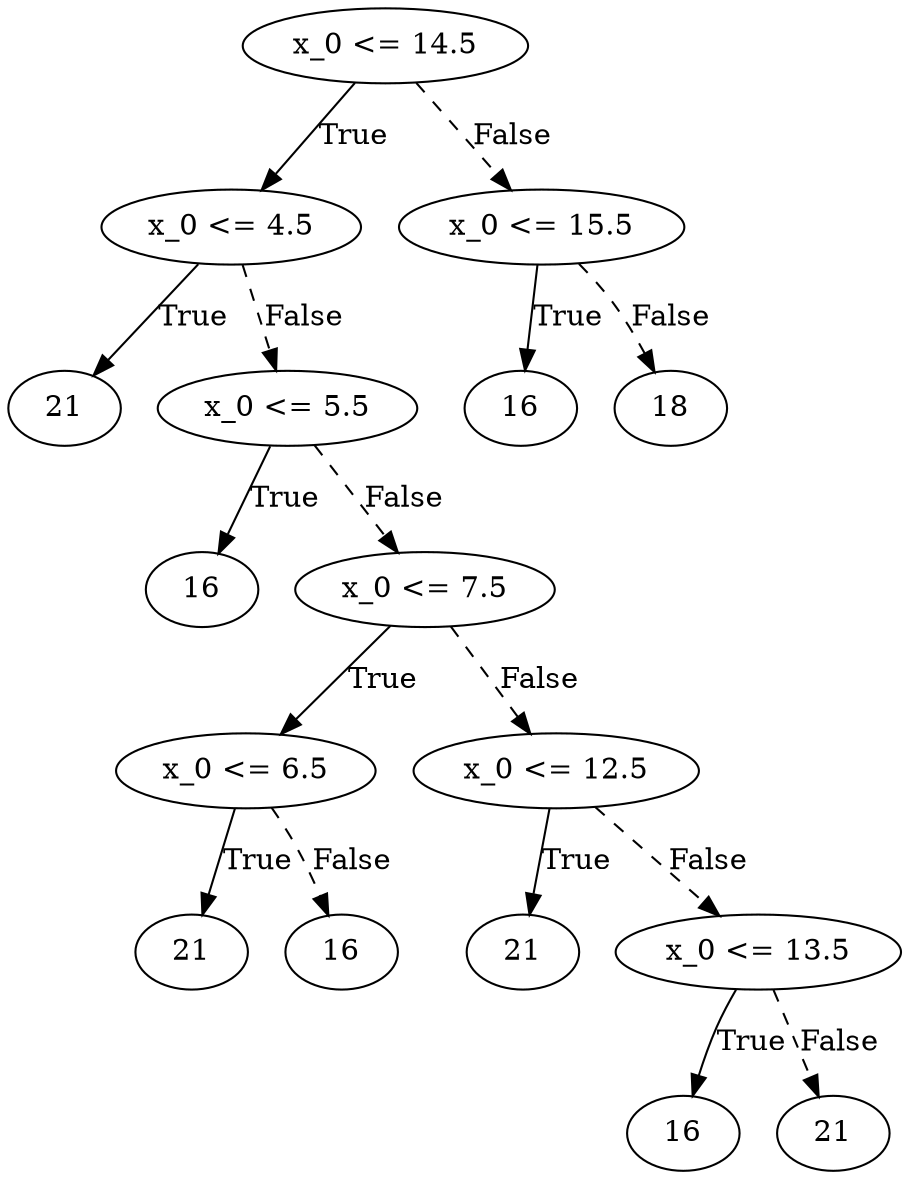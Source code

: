 digraph {
0 [label="x_0 <= 14.5"];
1 [label="x_0 <= 4.5"];
2 [label="21"];
1 -> 2 [label="True"];
3 [label="x_0 <= 5.5"];
4 [label="16"];
3 -> 4 [label="True"];
5 [label="x_0 <= 7.5"];
6 [label="x_0 <= 6.5"];
7 [label="21"];
6 -> 7 [label="True"];
8 [label="16"];
6 -> 8 [style="dashed", label="False"];
5 -> 6 [label="True"];
9 [label="x_0 <= 12.5"];
10 [label="21"];
9 -> 10 [label="True"];
11 [label="x_0 <= 13.5"];
12 [label="16"];
11 -> 12 [label="True"];
13 [label="21"];
11 -> 13 [style="dashed", label="False"];
9 -> 11 [style="dashed", label="False"];
5 -> 9 [style="dashed", label="False"];
3 -> 5 [style="dashed", label="False"];
1 -> 3 [style="dashed", label="False"];
0 -> 1 [label="True"];
14 [label="x_0 <= 15.5"];
15 [label="16"];
14 -> 15 [label="True"];
16 [label="18"];
14 -> 16 [style="dashed", label="False"];
0 -> 14 [style="dashed", label="False"];

}